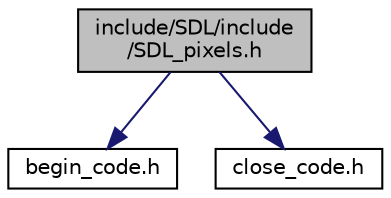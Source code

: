 digraph "include/SDL/include/SDL_pixels.h"
{
  edge [fontname="Helvetica",fontsize="10",labelfontname="Helvetica",labelfontsize="10"];
  node [fontname="Helvetica",fontsize="10",shape=record];
  Node1 [label="include/SDL/include\l/SDL_pixels.h",height=0.2,width=0.4,color="black", fillcolor="grey75", style="filled" fontcolor="black"];
  Node1 -> Node2 [color="midnightblue",fontsize="10",style="solid",fontname="Helvetica"];
  Node2 [label="begin_code.h",height=0.2,width=0.4,color="black", fillcolor="white", style="filled",URL="$begin__code_8h.html"];
  Node1 -> Node3 [color="midnightblue",fontsize="10",style="solid",fontname="Helvetica"];
  Node3 [label="close_code.h",height=0.2,width=0.4,color="black", fillcolor="white", style="filled",URL="$close__code_8h.html"];
}
